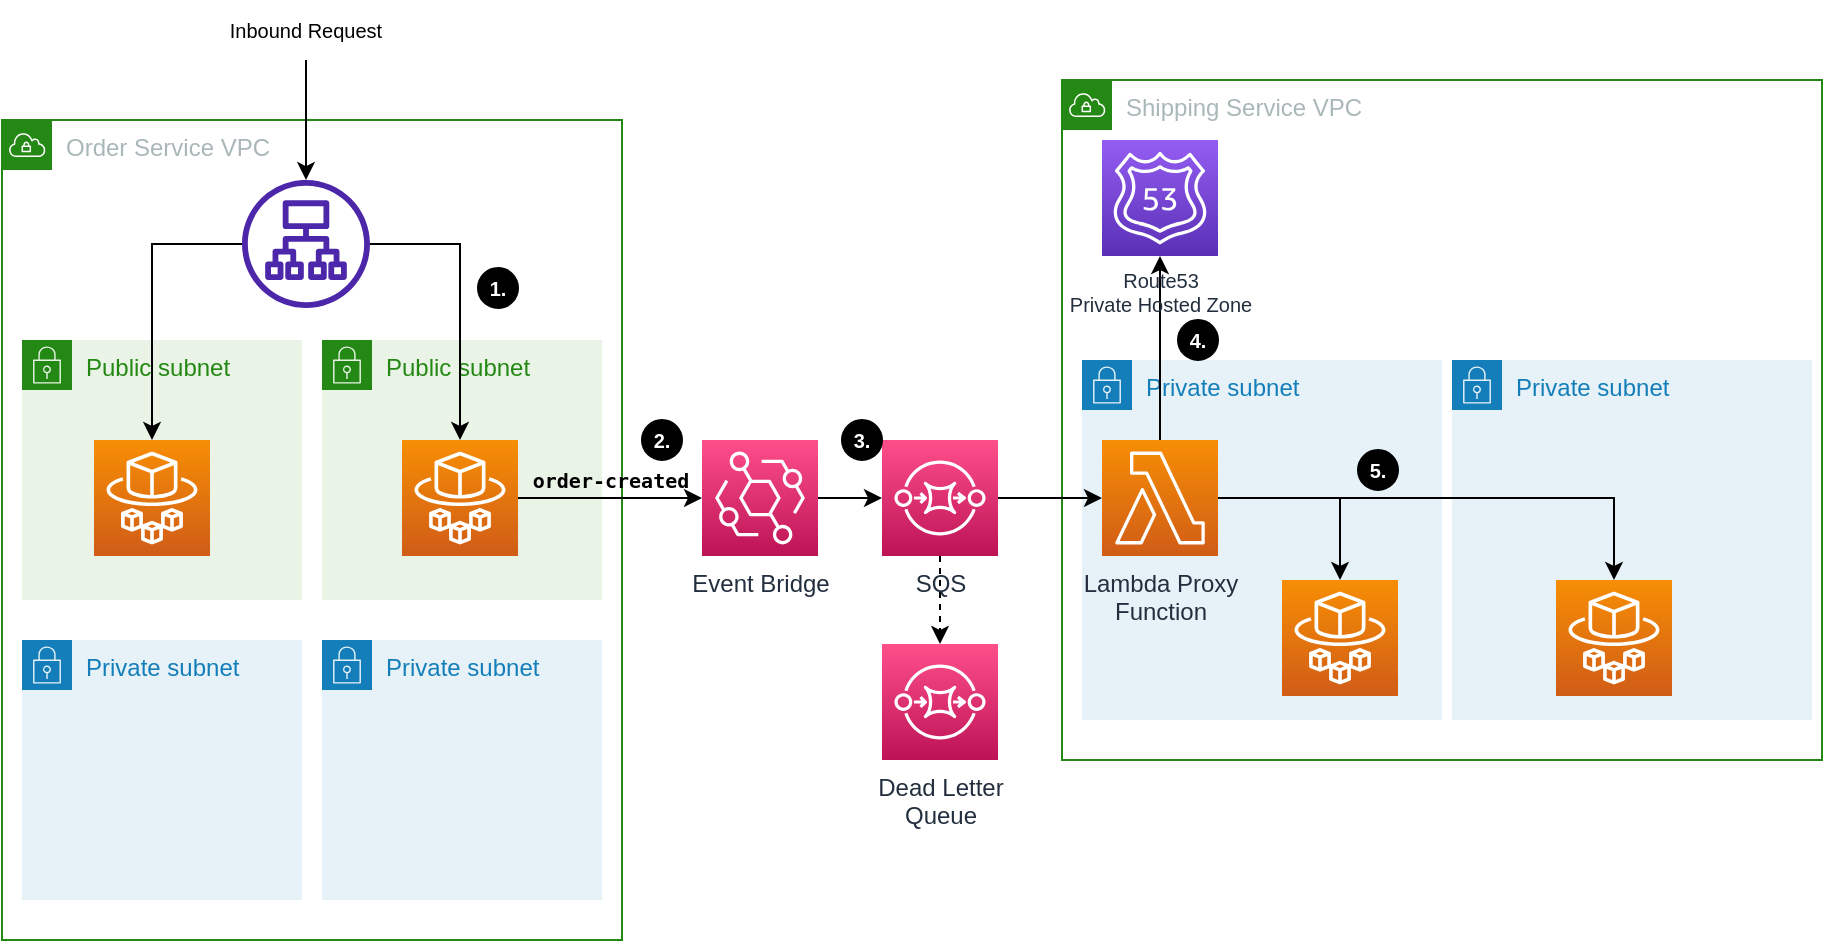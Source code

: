 <mxfile version="15.8.7" type="device"><diagram id="-H_6aFaJyniZ-21sOwxC" name="Page-1"><mxGraphModel dx="918" dy="721" grid="0" gridSize="10" guides="1" tooltips="1" connect="1" arrows="1" fold="1" page="1" pageScale="1" pageWidth="827" pageHeight="1169" background="#FFFFFF" math="0" shadow="0"><root><mxCell id="0"/><mxCell id="1" parent="0"/><mxCell id="yNWabQOraZ5Q2A_IwmcW-7" value="Shipping Service VPC" style="points=[[0,0],[0.25,0],[0.5,0],[0.75,0],[1,0],[1,0.25],[1,0.5],[1,0.75],[1,1],[0.75,1],[0.5,1],[0.25,1],[0,1],[0,0.75],[0,0.5],[0,0.25]];outlineConnect=0;gradientColor=none;html=1;whiteSpace=wrap;fontSize=12;fontStyle=0;shape=mxgraph.aws4.group;grIcon=mxgraph.aws4.group_vpc;strokeColor=#248814;fillColor=none;verticalAlign=top;align=left;spacingLeft=30;fontColor=#AAB7B8;dashed=0;" vertex="1" parent="1"><mxGeometry x="580" y="80" width="380" height="340" as="geometry"/></mxCell><mxCell id="yNWabQOraZ5Q2A_IwmcW-26" value="Private subnet" style="points=[[0,0],[0.25,0],[0.5,0],[0.75,0],[1,0],[1,0.25],[1,0.5],[1,0.75],[1,1],[0.75,1],[0.5,1],[0.25,1],[0,1],[0,0.75],[0,0.5],[0,0.25]];outlineConnect=0;gradientColor=none;html=1;whiteSpace=wrap;fontSize=12;fontStyle=0;shape=mxgraph.aws4.group;grIcon=mxgraph.aws4.group_security_group;grStroke=0;strokeColor=#147EBA;fillColor=#E6F2F8;verticalAlign=top;align=left;spacingLeft=30;fontColor=#147EBA;dashed=0;" vertex="1" parent="1"><mxGeometry x="775" y="220" width="180" height="180" as="geometry"/></mxCell><mxCell id="yNWabQOraZ5Q2A_IwmcW-1" value="Order Service VPC" style="points=[[0,0],[0.25,0],[0.5,0],[0.75,0],[1,0],[1,0.25],[1,0.5],[1,0.75],[1,1],[0.75,1],[0.5,1],[0.25,1],[0,1],[0,0.75],[0,0.5],[0,0.25]];outlineConnect=0;gradientColor=none;html=1;whiteSpace=wrap;fontSize=12;fontStyle=0;shape=mxgraph.aws4.group;grIcon=mxgraph.aws4.group_vpc;strokeColor=#248814;fillColor=none;verticalAlign=top;align=left;spacingLeft=30;fontColor=#AAB7B8;dashed=0;" vertex="1" parent="1"><mxGeometry x="50" y="100" width="310" height="410" as="geometry"/></mxCell><mxCell id="yNWabQOraZ5Q2A_IwmcW-4" value="Public subnet" style="points=[[0,0],[0.25,0],[0.5,0],[0.75,0],[1,0],[1,0.25],[1,0.5],[1,0.75],[1,1],[0.75,1],[0.5,1],[0.25,1],[0,1],[0,0.75],[0,0.5],[0,0.25]];outlineConnect=0;gradientColor=none;html=1;whiteSpace=wrap;fontSize=12;fontStyle=0;shape=mxgraph.aws4.group;grIcon=mxgraph.aws4.group_security_group;grStroke=0;strokeColor=#248814;fillColor=#E9F3E6;verticalAlign=top;align=left;spacingLeft=30;fontColor=#248814;dashed=0;" vertex="1" parent="1"><mxGeometry x="210" y="210" width="140" height="130" as="geometry"/></mxCell><mxCell id="yNWabQOraZ5Q2A_IwmcW-3" value="Public subnet" style="points=[[0,0],[0.25,0],[0.5,0],[0.75,0],[1,0],[1,0.25],[1,0.5],[1,0.75],[1,1],[0.75,1],[0.5,1],[0.25,1],[0,1],[0,0.75],[0,0.5],[0,0.25]];outlineConnect=0;gradientColor=none;html=1;whiteSpace=wrap;fontSize=12;fontStyle=0;shape=mxgraph.aws4.group;grIcon=mxgraph.aws4.group_security_group;grStroke=0;strokeColor=#248814;fillColor=#E9F3E6;verticalAlign=top;align=left;spacingLeft=30;fontColor=#248814;dashed=0;" vertex="1" parent="1"><mxGeometry x="60" y="210" width="140" height="130" as="geometry"/></mxCell><mxCell id="yNWabQOraZ5Q2A_IwmcW-5" value="Private subnet" style="points=[[0,0],[0.25,0],[0.5,0],[0.75,0],[1,0],[1,0.25],[1,0.5],[1,0.75],[1,1],[0.75,1],[0.5,1],[0.25,1],[0,1],[0,0.75],[0,0.5],[0,0.25]];outlineConnect=0;gradientColor=none;html=1;whiteSpace=wrap;fontSize=12;fontStyle=0;shape=mxgraph.aws4.group;grIcon=mxgraph.aws4.group_security_group;grStroke=0;strokeColor=#147EBA;fillColor=#E6F2F8;verticalAlign=top;align=left;spacingLeft=30;fontColor=#147EBA;dashed=0;" vertex="1" parent="1"><mxGeometry x="60" y="360" width="140" height="130" as="geometry"/></mxCell><mxCell id="yNWabQOraZ5Q2A_IwmcW-6" value="Private subnet" style="points=[[0,0],[0.25,0],[0.5,0],[0.75,0],[1,0],[1,0.25],[1,0.5],[1,0.75],[1,1],[0.75,1],[0.5,1],[0.25,1],[0,1],[0,0.75],[0,0.5],[0,0.25]];outlineConnect=0;gradientColor=none;html=1;whiteSpace=wrap;fontSize=12;fontStyle=0;shape=mxgraph.aws4.group;grIcon=mxgraph.aws4.group_security_group;grStroke=0;strokeColor=#147EBA;fillColor=#E6F2F8;verticalAlign=top;align=left;spacingLeft=30;fontColor=#147EBA;dashed=0;" vertex="1" parent="1"><mxGeometry x="210" y="360" width="140" height="130" as="geometry"/></mxCell><mxCell id="yNWabQOraZ5Q2A_IwmcW-10" value="Private subnet" style="points=[[0,0],[0.25,0],[0.5,0],[0.75,0],[1,0],[1,0.25],[1,0.5],[1,0.75],[1,1],[0.75,1],[0.5,1],[0.25,1],[0,1],[0,0.75],[0,0.5],[0,0.25]];outlineConnect=0;gradientColor=none;html=1;whiteSpace=wrap;fontSize=12;fontStyle=0;shape=mxgraph.aws4.group;grIcon=mxgraph.aws4.group_security_group;grStroke=0;strokeColor=#147EBA;fillColor=#E6F2F8;verticalAlign=top;align=left;spacingLeft=30;fontColor=#147EBA;dashed=0;" vertex="1" parent="1"><mxGeometry x="590" y="220" width="180" height="180" as="geometry"/></mxCell><mxCell id="yNWabQOraZ5Q2A_IwmcW-16" style="edgeStyle=orthogonalEdgeStyle;rounded=0;orthogonalLoop=1;jettySize=auto;html=1;entryX=0.5;entryY=0;entryDx=0;entryDy=0;entryPerimeter=0;" edge="1" parent="1" source="yNWabQOraZ5Q2A_IwmcW-12" target="yNWabQOraZ5Q2A_IwmcW-14"><mxGeometry relative="1" as="geometry"/></mxCell><mxCell id="yNWabQOraZ5Q2A_IwmcW-17" style="edgeStyle=orthogonalEdgeStyle;rounded=0;orthogonalLoop=1;jettySize=auto;html=1;" edge="1" parent="1" source="yNWabQOraZ5Q2A_IwmcW-12" target="yNWabQOraZ5Q2A_IwmcW-15"><mxGeometry relative="1" as="geometry"/></mxCell><mxCell id="yNWabQOraZ5Q2A_IwmcW-12" value="" style="sketch=0;outlineConnect=0;fontColor=#232F3E;gradientColor=none;fillColor=#4D27AA;strokeColor=none;dashed=0;verticalLabelPosition=bottom;verticalAlign=top;align=center;html=1;fontSize=12;fontStyle=0;aspect=fixed;pointerEvents=1;shape=mxgraph.aws4.application_load_balancer;" vertex="1" parent="1"><mxGeometry x="170" y="130" width="64" height="64" as="geometry"/></mxCell><mxCell id="yNWabQOraZ5Q2A_IwmcW-14" value="" style="sketch=0;points=[[0,0,0],[0.25,0,0],[0.5,0,0],[0.75,0,0],[1,0,0],[0,1,0],[0.25,1,0],[0.5,1,0],[0.75,1,0],[1,1,0],[0,0.25,0],[0,0.5,0],[0,0.75,0],[1,0.25,0],[1,0.5,0],[1,0.75,0]];outlineConnect=0;fontColor=#232F3E;gradientColor=#F78E04;gradientDirection=north;fillColor=#D05C17;strokeColor=#ffffff;dashed=0;verticalLabelPosition=bottom;verticalAlign=top;align=center;html=1;fontSize=12;fontStyle=0;aspect=fixed;shape=mxgraph.aws4.resourceIcon;resIcon=mxgraph.aws4.fargate;" vertex="1" parent="1"><mxGeometry x="96" y="260" width="58" height="58" as="geometry"/></mxCell><mxCell id="yNWabQOraZ5Q2A_IwmcW-19" style="edgeStyle=orthogonalEdgeStyle;rounded=0;orthogonalLoop=1;jettySize=auto;html=1;" edge="1" parent="1" source="yNWabQOraZ5Q2A_IwmcW-15" target="yNWabQOraZ5Q2A_IwmcW-18"><mxGeometry relative="1" as="geometry"/></mxCell><mxCell id="yNWabQOraZ5Q2A_IwmcW-20" value="&lt;pre style=&quot;font-family: &amp;quot;jetbrains mono&amp;quot;, monospace; font-size: 10px;&quot;&gt;&lt;span style=&quot;font-size: 10px;&quot;&gt;order-created&lt;/span&gt;&lt;/pre&gt;" style="edgeLabel;html=1;align=center;verticalAlign=middle;resizable=0;points=[];fontSize=10;labelBackgroundColor=none;fontColor=#000000;fontStyle=1" vertex="1" connectable="0" parent="yNWabQOraZ5Q2A_IwmcW-19"><mxGeometry x="-0.171" relative="1" as="geometry"><mxPoint x="8" y="-9" as="offset"/></mxGeometry></mxCell><mxCell id="yNWabQOraZ5Q2A_IwmcW-22" style="edgeStyle=orthogonalEdgeStyle;rounded=0;orthogonalLoop=1;jettySize=auto;html=1;entryX=0;entryY=0.5;entryDx=0;entryDy=0;entryPerimeter=0;fontSize=10;fontColor=#000000;" edge="1" parent="1" source="yNWabQOraZ5Q2A_IwmcW-18" target="yNWabQOraZ5Q2A_IwmcW-21"><mxGeometry relative="1" as="geometry"/></mxCell><mxCell id="yNWabQOraZ5Q2A_IwmcW-18" value="Event Bridge" style="sketch=0;points=[[0,0,0],[0.25,0,0],[0.5,0,0],[0.75,0,0],[1,0,0],[0,1,0],[0.25,1,0],[0.5,1,0],[0.75,1,0],[1,1,0],[0,0.25,0],[0,0.5,0],[0,0.75,0],[1,0.25,0],[1,0.5,0],[1,0.75,0]];outlineConnect=0;fontColor=#232F3E;gradientColor=#FF4F8B;gradientDirection=north;fillColor=#BC1356;strokeColor=#ffffff;dashed=0;verticalLabelPosition=bottom;verticalAlign=top;align=center;html=1;fontSize=12;fontStyle=0;aspect=fixed;shape=mxgraph.aws4.resourceIcon;resIcon=mxgraph.aws4.eventbridge;" vertex="1" parent="1"><mxGeometry x="400" y="260" width="58" height="58" as="geometry"/></mxCell><mxCell id="yNWabQOraZ5Q2A_IwmcW-15" value="" style="sketch=0;points=[[0,0,0],[0.25,0,0],[0.5,0,0],[0.75,0,0],[1,0,0],[0,1,0],[0.25,1,0],[0.5,1,0],[0.75,1,0],[1,1,0],[0,0.25,0],[0,0.5,0],[0,0.75,0],[1,0.25,0],[1,0.5,0],[1,0.75,0]];outlineConnect=0;fontColor=#232F3E;gradientColor=#F78E04;gradientDirection=north;fillColor=#D05C17;strokeColor=#ffffff;dashed=0;verticalLabelPosition=bottom;verticalAlign=top;align=center;html=1;fontSize=12;fontStyle=0;aspect=fixed;shape=mxgraph.aws4.resourceIcon;resIcon=mxgraph.aws4.fargate;" vertex="1" parent="1"><mxGeometry x="250" y="260" width="58" height="58" as="geometry"/></mxCell><mxCell id="yNWabQOraZ5Q2A_IwmcW-24" style="edgeStyle=orthogonalEdgeStyle;rounded=0;orthogonalLoop=1;jettySize=auto;html=1;fontSize=10;fontColor=#000000;" edge="1" parent="1" source="yNWabQOraZ5Q2A_IwmcW-21" target="yNWabQOraZ5Q2A_IwmcW-23"><mxGeometry relative="1" as="geometry"/></mxCell><mxCell id="yNWabQOraZ5Q2A_IwmcW-45" style="edgeStyle=orthogonalEdgeStyle;rounded=0;orthogonalLoop=1;jettySize=auto;html=1;entryX=0.5;entryY=0;entryDx=0;entryDy=0;entryPerimeter=0;fontSize=10;fontColor=#FFFFFF;dashed=1;" edge="1" parent="1" source="yNWabQOraZ5Q2A_IwmcW-21" target="yNWabQOraZ5Q2A_IwmcW-43"><mxGeometry relative="1" as="geometry"/></mxCell><mxCell id="yNWabQOraZ5Q2A_IwmcW-21" value="SQS" style="sketch=0;points=[[0,0,0],[0.25,0,0],[0.5,0,0],[0.75,0,0],[1,0,0],[0,1,0],[0.25,1,0],[0.5,1,0],[0.75,1,0],[1,1,0],[0,0.25,0],[0,0.5,0],[0,0.75,0],[1,0.25,0],[1,0.5,0],[1,0.75,0]];outlineConnect=0;fontColor=#232F3E;gradientColor=#FF4F8B;gradientDirection=north;fillColor=#BC1356;strokeColor=#ffffff;dashed=0;verticalLabelPosition=bottom;verticalAlign=top;align=center;html=1;fontSize=12;fontStyle=0;aspect=fixed;shape=mxgraph.aws4.resourceIcon;resIcon=mxgraph.aws4.sqs;labelBackgroundColor=none;" vertex="1" parent="1"><mxGeometry x="490" y="260" width="58" height="58" as="geometry"/></mxCell><mxCell id="yNWabQOraZ5Q2A_IwmcW-29" style="edgeStyle=orthogonalEdgeStyle;rounded=0;orthogonalLoop=1;jettySize=auto;html=1;entryX=0.5;entryY=1;entryDx=0;entryDy=0;entryPerimeter=0;fontSize=10;fontColor=#000000;" edge="1" parent="1" source="yNWabQOraZ5Q2A_IwmcW-23" target="yNWabQOraZ5Q2A_IwmcW-28"><mxGeometry relative="1" as="geometry"/></mxCell><mxCell id="yNWabQOraZ5Q2A_IwmcW-32" style="edgeStyle=orthogonalEdgeStyle;rounded=0;orthogonalLoop=1;jettySize=auto;html=1;fontSize=10;fontColor=#000000;" edge="1" parent="1" source="yNWabQOraZ5Q2A_IwmcW-23" target="yNWabQOraZ5Q2A_IwmcW-25"><mxGeometry relative="1" as="geometry"/></mxCell><mxCell id="yNWabQOraZ5Q2A_IwmcW-33" style="edgeStyle=orthogonalEdgeStyle;rounded=0;orthogonalLoop=1;jettySize=auto;html=1;fontSize=10;fontColor=#000000;" edge="1" parent="1" source="yNWabQOraZ5Q2A_IwmcW-23" target="yNWabQOraZ5Q2A_IwmcW-27"><mxGeometry relative="1" as="geometry"/></mxCell><mxCell id="yNWabQOraZ5Q2A_IwmcW-23" value="Lambda Proxy&lt;br&gt;Function" style="sketch=0;points=[[0,0,0],[0.25,0,0],[0.5,0,0],[0.75,0,0],[1,0,0],[0,1,0],[0.25,1,0],[0.5,1,0],[0.75,1,0],[1,1,0],[0,0.25,0],[0,0.5,0],[0,0.75,0],[1,0.25,0],[1,0.5,0],[1,0.75,0]];outlineConnect=0;fontColor=#232F3E;gradientColor=#F78E04;gradientDirection=north;fillColor=#D05C17;strokeColor=#ffffff;dashed=0;verticalLabelPosition=bottom;verticalAlign=top;align=center;html=1;fontSize=12;fontStyle=0;aspect=fixed;shape=mxgraph.aws4.resourceIcon;resIcon=mxgraph.aws4.lambda;labelBackgroundColor=none;" vertex="1" parent="1"><mxGeometry x="600" y="260" width="58" height="58" as="geometry"/></mxCell><mxCell id="yNWabQOraZ5Q2A_IwmcW-25" value="" style="sketch=0;points=[[0,0,0],[0.25,0,0],[0.5,0,0],[0.75,0,0],[1,0,0],[0,1,0],[0.25,1,0],[0.5,1,0],[0.75,1,0],[1,1,0],[0,0.25,0],[0,0.5,0],[0,0.75,0],[1,0.25,0],[1,0.5,0],[1,0.75,0]];outlineConnect=0;fontColor=#232F3E;gradientColor=#F78E04;gradientDirection=north;fillColor=#D05C17;strokeColor=#ffffff;dashed=0;verticalLabelPosition=bottom;verticalAlign=top;align=center;html=1;fontSize=12;fontStyle=0;aspect=fixed;shape=mxgraph.aws4.resourceIcon;resIcon=mxgraph.aws4.fargate;labelBackgroundColor=none;" vertex="1" parent="1"><mxGeometry x="690" y="330" width="58" height="58" as="geometry"/></mxCell><mxCell id="yNWabQOraZ5Q2A_IwmcW-27" value="" style="sketch=0;points=[[0,0,0],[0.25,0,0],[0.5,0,0],[0.75,0,0],[1,0,0],[0,1,0],[0.25,1,0],[0.5,1,0],[0.75,1,0],[1,1,0],[0,0.25,0],[0,0.5,0],[0,0.75,0],[1,0.25,0],[1,0.5,0],[1,0.75,0]];outlineConnect=0;fontColor=#232F3E;gradientColor=#F78E04;gradientDirection=north;fillColor=#D05C17;strokeColor=#ffffff;dashed=0;verticalLabelPosition=bottom;verticalAlign=top;align=center;html=1;fontSize=12;fontStyle=0;aspect=fixed;shape=mxgraph.aws4.resourceIcon;resIcon=mxgraph.aws4.fargate;labelBackgroundColor=none;" vertex="1" parent="1"><mxGeometry x="827" y="330" width="58" height="58" as="geometry"/></mxCell><mxCell id="yNWabQOraZ5Q2A_IwmcW-28" value="Route53&lt;br style=&quot;font-size: 10px;&quot;&gt;Private Hosted Zone" style="sketch=0;points=[[0,0,0],[0.25,0,0],[0.5,0,0],[0.75,0,0],[1,0,0],[0,1,0],[0.25,1,0],[0.5,1,0],[0.75,1,0],[1,1,0],[0,0.25,0],[0,0.5,0],[0,0.75,0],[1,0.25,0],[1,0.5,0],[1,0.75,0]];outlineConnect=0;fontColor=#232F3E;gradientColor=#945DF2;gradientDirection=north;fillColor=#5A30B5;strokeColor=#ffffff;dashed=0;verticalLabelPosition=bottom;verticalAlign=top;align=center;html=1;fontSize=10;fontStyle=0;aspect=fixed;shape=mxgraph.aws4.resourceIcon;resIcon=mxgraph.aws4.route_53;labelBackgroundColor=none;" vertex="1" parent="1"><mxGeometry x="600" y="110" width="58" height="58" as="geometry"/></mxCell><mxCell id="yNWabQOraZ5Q2A_IwmcW-36" style="edgeStyle=orthogonalEdgeStyle;rounded=0;orthogonalLoop=1;jettySize=auto;html=1;fontSize=10;fontColor=#000000;" edge="1" parent="1" source="yNWabQOraZ5Q2A_IwmcW-35" target="yNWabQOraZ5Q2A_IwmcW-12"><mxGeometry relative="1" as="geometry"/></mxCell><mxCell id="yNWabQOraZ5Q2A_IwmcW-35" value="Inbound Request" style="text;html=1;strokeColor=none;fillColor=none;align=center;verticalAlign=middle;whiteSpace=wrap;rounded=0;labelBackgroundColor=none;fontSize=10;fontColor=#000000;" vertex="1" parent="1"><mxGeometry x="154" y="40" width="96" height="30" as="geometry"/></mxCell><mxCell id="yNWabQOraZ5Q2A_IwmcW-38" value="1." style="ellipse;whiteSpace=wrap;html=1;labelBackgroundColor=none;fontSize=10;fontColor=#FFFFFF;fontStyle=1;fillColor=#000000;" vertex="1" parent="1"><mxGeometry x="288" y="174" width="20" height="20" as="geometry"/></mxCell><mxCell id="yNWabQOraZ5Q2A_IwmcW-39" value="2." style="ellipse;whiteSpace=wrap;html=1;labelBackgroundColor=none;fontSize=10;fontColor=#FFFFFF;fontStyle=1;fillColor=#000000;" vertex="1" parent="1"><mxGeometry x="370" y="250" width="20" height="20" as="geometry"/></mxCell><mxCell id="yNWabQOraZ5Q2A_IwmcW-40" value="3." style="ellipse;whiteSpace=wrap;html=1;labelBackgroundColor=none;fontSize=10;fontColor=#FFFFFF;fontStyle=1;fillColor=#000000;" vertex="1" parent="1"><mxGeometry x="470" y="250" width="20" height="20" as="geometry"/></mxCell><mxCell id="yNWabQOraZ5Q2A_IwmcW-41" value="4." style="ellipse;whiteSpace=wrap;html=1;labelBackgroundColor=none;fontSize=10;fontColor=#FFFFFF;fontStyle=1;fillColor=#000000;" vertex="1" parent="1"><mxGeometry x="638" y="200" width="20" height="20" as="geometry"/></mxCell><mxCell id="yNWabQOraZ5Q2A_IwmcW-42" value="5." style="ellipse;whiteSpace=wrap;html=1;labelBackgroundColor=none;fontSize=10;fontColor=#FFFFFF;fontStyle=1;fillColor=#000000;" vertex="1" parent="1"><mxGeometry x="728" y="265" width="20" height="20" as="geometry"/></mxCell><mxCell id="yNWabQOraZ5Q2A_IwmcW-43" value="Dead Letter&lt;br&gt;Queue" style="sketch=0;points=[[0,0,0],[0.25,0,0],[0.5,0,0],[0.75,0,0],[1,0,0],[0,1,0],[0.25,1,0],[0.5,1,0],[0.75,1,0],[1,1,0],[0,0.25,0],[0,0.5,0],[0,0.75,0],[1,0.25,0],[1,0.5,0],[1,0.75,0]];outlineConnect=0;fontColor=#232F3E;gradientColor=#FF4F8B;gradientDirection=north;fillColor=#BC1356;strokeColor=#ffffff;verticalLabelPosition=bottom;verticalAlign=top;align=center;html=1;fontSize=12;fontStyle=0;aspect=fixed;shape=mxgraph.aws4.resourceIcon;resIcon=mxgraph.aws4.sqs;labelBackgroundColor=none;dashed=1;" vertex="1" parent="1"><mxGeometry x="490" y="362" width="58" height="58" as="geometry"/></mxCell></root></mxGraphModel></diagram></mxfile>
